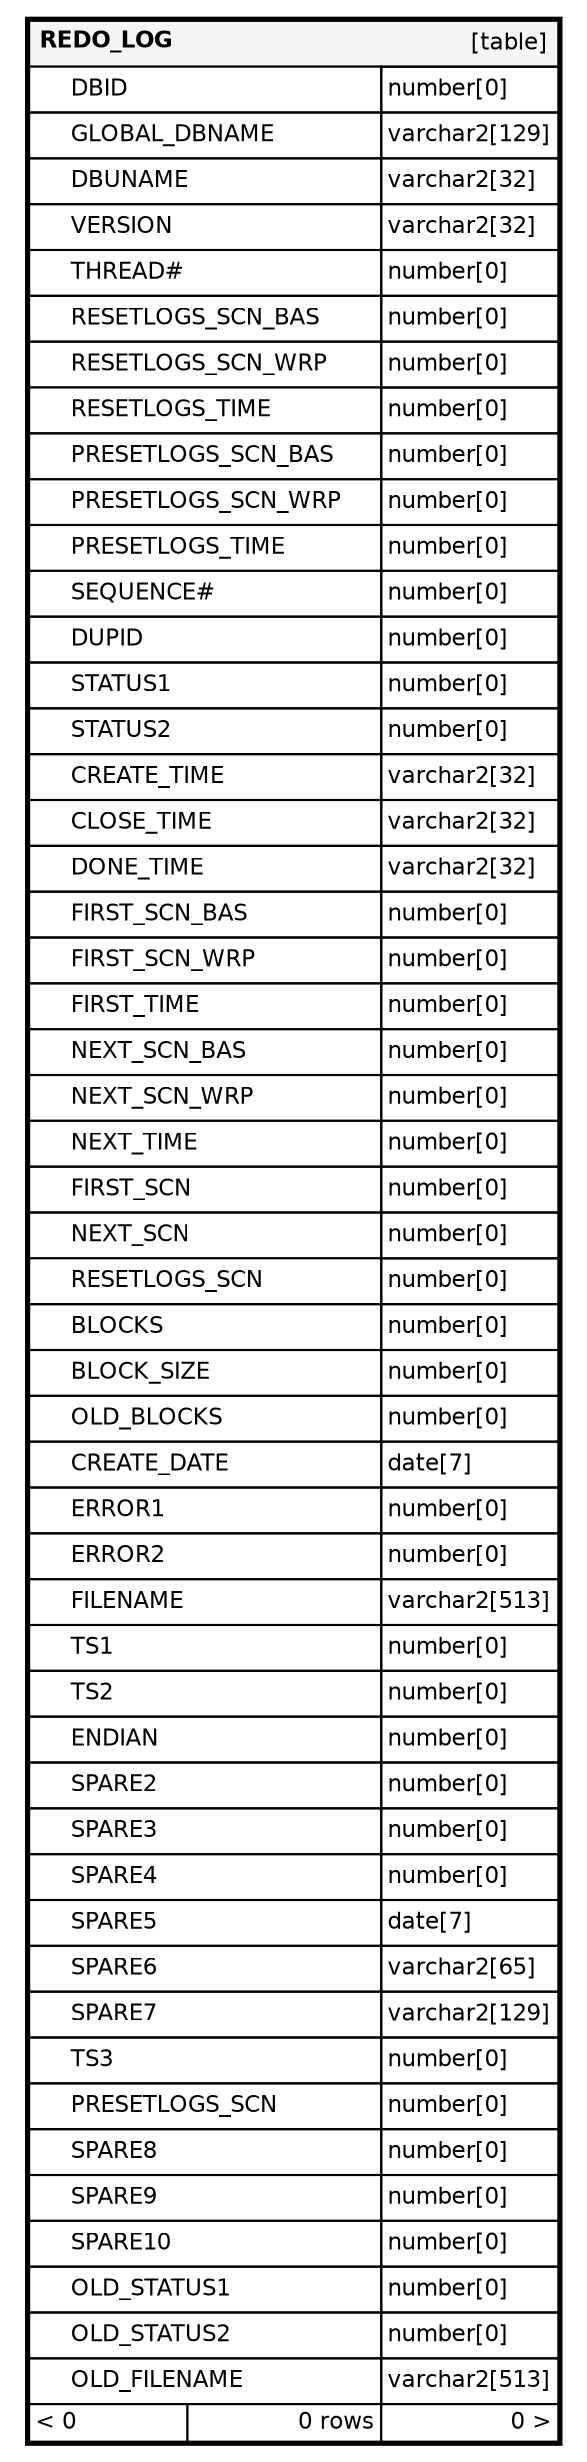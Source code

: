 digraph "REDO_LOG" {
  graph [
    rankdir="RL"
    bgcolor="#ffffff"
    nodesep="0.18"
    ranksep="0.46"
    fontname="Helvetica"
    fontsize="11"
    ration="compress"
  ];
  node [
    fontname="Helvetica"
    fontsize="11"
    shape="plaintext"
  ];
  edge [
    arrowsize="0.8"
  ];
  "REDO_LOG" [
   label=<
    <TABLE BORDER="2" CELLBORDER="1" CELLSPACING="0" BGCOLOR="#ffffff">
      <TR><TD COLSPAN="4"  BGCOLOR="#f5f5f5"><TABLE BORDER="0" CELLSPACING="0"><TR><TD ALIGN="LEFT"><B>REDO_LOG</B></TD><TD ALIGN="RIGHT">[table]</TD></TR></TABLE></TD></TR>
      <TR><TD PORT="DBID" COLSPAN="2" BGCOLOR="#ffffff" ALIGN="LEFT"><TABLE BORDER="0" CELLSPACING="0" ALIGN="LEFT"><TR ALIGN="LEFT"><TD ALIGN="LEFT" FIXEDSIZE="TRUE" WIDTH="15" HEIGHT="16"></TD><TD ALIGN="LEFT" FIXEDSIZE="TRUE" WIDTH="148" HEIGHT="16">DBID</TD></TR></TABLE></TD><TD PORT="DBID.type" ALIGN="LEFT">number[0]</TD></TR>
      <TR><TD PORT="GLOBAL_DBNAME" COLSPAN="2" ALIGN="LEFT"><TABLE BORDER="0" CELLSPACING="0" ALIGN="LEFT"><TR ALIGN="LEFT"><TD ALIGN="LEFT" FIXEDSIZE="TRUE" WIDTH="15" HEIGHT="16"></TD><TD ALIGN="LEFT" FIXEDSIZE="TRUE" WIDTH="148" HEIGHT="16">GLOBAL_DBNAME</TD></TR></TABLE></TD><TD PORT="GLOBAL_DBNAME.type" ALIGN="LEFT">varchar2[129]</TD></TR>
      <TR><TD PORT="DBUNAME" COLSPAN="2" ALIGN="LEFT"><TABLE BORDER="0" CELLSPACING="0" ALIGN="LEFT"><TR ALIGN="LEFT"><TD ALIGN="LEFT" FIXEDSIZE="TRUE" WIDTH="15" HEIGHT="16"></TD><TD ALIGN="LEFT" FIXEDSIZE="TRUE" WIDTH="148" HEIGHT="16">DBUNAME</TD></TR></TABLE></TD><TD PORT="DBUNAME.type" ALIGN="LEFT">varchar2[32]</TD></TR>
      <TR><TD PORT="VERSION" COLSPAN="2" ALIGN="LEFT"><TABLE BORDER="0" CELLSPACING="0" ALIGN="LEFT"><TR ALIGN="LEFT"><TD ALIGN="LEFT" FIXEDSIZE="TRUE" WIDTH="15" HEIGHT="16"></TD><TD ALIGN="LEFT" FIXEDSIZE="TRUE" WIDTH="148" HEIGHT="16">VERSION</TD></TR></TABLE></TD><TD PORT="VERSION.type" ALIGN="LEFT">varchar2[32]</TD></TR>
      <TR><TD PORT="THREAD#" COLSPAN="2" BGCOLOR="#ffffff" ALIGN="LEFT"><TABLE BORDER="0" CELLSPACING="0" ALIGN="LEFT"><TR ALIGN="LEFT"><TD ALIGN="LEFT" FIXEDSIZE="TRUE" WIDTH="15" HEIGHT="16"></TD><TD ALIGN="LEFT" FIXEDSIZE="TRUE" WIDTH="148" HEIGHT="16">THREAD#</TD></TR></TABLE></TD><TD PORT="THREAD#.type" ALIGN="LEFT">number[0]</TD></TR>
      <TR><TD PORT="RESETLOGS_SCN_BAS" COLSPAN="2" ALIGN="LEFT"><TABLE BORDER="0" CELLSPACING="0" ALIGN="LEFT"><TR ALIGN="LEFT"><TD ALIGN="LEFT" FIXEDSIZE="TRUE" WIDTH="15" HEIGHT="16"></TD><TD ALIGN="LEFT" FIXEDSIZE="TRUE" WIDTH="148" HEIGHT="16">RESETLOGS_SCN_BAS</TD></TR></TABLE></TD><TD PORT="RESETLOGS_SCN_BAS.type" ALIGN="LEFT">number[0]</TD></TR>
      <TR><TD PORT="RESETLOGS_SCN_WRP" COLSPAN="2" ALIGN="LEFT"><TABLE BORDER="0" CELLSPACING="0" ALIGN="LEFT"><TR ALIGN="LEFT"><TD ALIGN="LEFT" FIXEDSIZE="TRUE" WIDTH="15" HEIGHT="16"></TD><TD ALIGN="LEFT" FIXEDSIZE="TRUE" WIDTH="148" HEIGHT="16">RESETLOGS_SCN_WRP</TD></TR></TABLE></TD><TD PORT="RESETLOGS_SCN_WRP.type" ALIGN="LEFT">number[0]</TD></TR>
      <TR><TD PORT="RESETLOGS_TIME" COLSPAN="2" BGCOLOR="#ffffff" ALIGN="LEFT"><TABLE BORDER="0" CELLSPACING="0" ALIGN="LEFT"><TR ALIGN="LEFT"><TD ALIGN="LEFT" FIXEDSIZE="TRUE" WIDTH="15" HEIGHT="16"></TD><TD ALIGN="LEFT" FIXEDSIZE="TRUE" WIDTH="148" HEIGHT="16">RESETLOGS_TIME</TD></TR></TABLE></TD><TD PORT="RESETLOGS_TIME.type" ALIGN="LEFT">number[0]</TD></TR>
      <TR><TD PORT="PRESETLOGS_SCN_BAS" COLSPAN="2" ALIGN="LEFT"><TABLE BORDER="0" CELLSPACING="0" ALIGN="LEFT"><TR ALIGN="LEFT"><TD ALIGN="LEFT" FIXEDSIZE="TRUE" WIDTH="15" HEIGHT="16"></TD><TD ALIGN="LEFT" FIXEDSIZE="TRUE" WIDTH="148" HEIGHT="16">PRESETLOGS_SCN_BAS</TD></TR></TABLE></TD><TD PORT="PRESETLOGS_SCN_BAS.type" ALIGN="LEFT">number[0]</TD></TR>
      <TR><TD PORT="PRESETLOGS_SCN_WRP" COLSPAN="2" ALIGN="LEFT"><TABLE BORDER="0" CELLSPACING="0" ALIGN="LEFT"><TR ALIGN="LEFT"><TD ALIGN="LEFT" FIXEDSIZE="TRUE" WIDTH="15" HEIGHT="16"></TD><TD ALIGN="LEFT" FIXEDSIZE="TRUE" WIDTH="148" HEIGHT="16">PRESETLOGS_SCN_WRP</TD></TR></TABLE></TD><TD PORT="PRESETLOGS_SCN_WRP.type" ALIGN="LEFT">number[0]</TD></TR>
      <TR><TD PORT="PRESETLOGS_TIME" COLSPAN="2" ALIGN="LEFT"><TABLE BORDER="0" CELLSPACING="0" ALIGN="LEFT"><TR ALIGN="LEFT"><TD ALIGN="LEFT" FIXEDSIZE="TRUE" WIDTH="15" HEIGHT="16"></TD><TD ALIGN="LEFT" FIXEDSIZE="TRUE" WIDTH="148" HEIGHT="16">PRESETLOGS_TIME</TD></TR></TABLE></TD><TD PORT="PRESETLOGS_TIME.type" ALIGN="LEFT">number[0]</TD></TR>
      <TR><TD PORT="SEQUENCE#" COLSPAN="2" ALIGN="LEFT"><TABLE BORDER="0" CELLSPACING="0" ALIGN="LEFT"><TR ALIGN="LEFT"><TD ALIGN="LEFT" FIXEDSIZE="TRUE" WIDTH="15" HEIGHT="16"></TD><TD ALIGN="LEFT" FIXEDSIZE="TRUE" WIDTH="148" HEIGHT="16">SEQUENCE#</TD></TR></TABLE></TD><TD PORT="SEQUENCE#.type" ALIGN="LEFT">number[0]</TD></TR>
      <TR><TD PORT="DUPID" COLSPAN="2" ALIGN="LEFT"><TABLE BORDER="0" CELLSPACING="0" ALIGN="LEFT"><TR ALIGN="LEFT"><TD ALIGN="LEFT" FIXEDSIZE="TRUE" WIDTH="15" HEIGHT="16"></TD><TD ALIGN="LEFT" FIXEDSIZE="TRUE" WIDTH="148" HEIGHT="16">DUPID</TD></TR></TABLE></TD><TD PORT="DUPID.type" ALIGN="LEFT">number[0]</TD></TR>
      <TR><TD PORT="STATUS1" COLSPAN="2" ALIGN="LEFT"><TABLE BORDER="0" CELLSPACING="0" ALIGN="LEFT"><TR ALIGN="LEFT"><TD ALIGN="LEFT" FIXEDSIZE="TRUE" WIDTH="15" HEIGHT="16"></TD><TD ALIGN="LEFT" FIXEDSIZE="TRUE" WIDTH="148" HEIGHT="16">STATUS1</TD></TR></TABLE></TD><TD PORT="STATUS1.type" ALIGN="LEFT">number[0]</TD></TR>
      <TR><TD PORT="STATUS2" COLSPAN="2" ALIGN="LEFT"><TABLE BORDER="0" CELLSPACING="0" ALIGN="LEFT"><TR ALIGN="LEFT"><TD ALIGN="LEFT" FIXEDSIZE="TRUE" WIDTH="15" HEIGHT="16"></TD><TD ALIGN="LEFT" FIXEDSIZE="TRUE" WIDTH="148" HEIGHT="16">STATUS2</TD></TR></TABLE></TD><TD PORT="STATUS2.type" ALIGN="LEFT">number[0]</TD></TR>
      <TR><TD PORT="CREATE_TIME" COLSPAN="2" ALIGN="LEFT"><TABLE BORDER="0" CELLSPACING="0" ALIGN="LEFT"><TR ALIGN="LEFT"><TD ALIGN="LEFT" FIXEDSIZE="TRUE" WIDTH="15" HEIGHT="16"></TD><TD ALIGN="LEFT" FIXEDSIZE="TRUE" WIDTH="148" HEIGHT="16">CREATE_TIME</TD></TR></TABLE></TD><TD PORT="CREATE_TIME.type" ALIGN="LEFT">varchar2[32]</TD></TR>
      <TR><TD PORT="CLOSE_TIME" COLSPAN="2" ALIGN="LEFT"><TABLE BORDER="0" CELLSPACING="0" ALIGN="LEFT"><TR ALIGN="LEFT"><TD ALIGN="LEFT" FIXEDSIZE="TRUE" WIDTH="15" HEIGHT="16"></TD><TD ALIGN="LEFT" FIXEDSIZE="TRUE" WIDTH="148" HEIGHT="16">CLOSE_TIME</TD></TR></TABLE></TD><TD PORT="CLOSE_TIME.type" ALIGN="LEFT">varchar2[32]</TD></TR>
      <TR><TD PORT="DONE_TIME" COLSPAN="2" ALIGN="LEFT"><TABLE BORDER="0" CELLSPACING="0" ALIGN="LEFT"><TR ALIGN="LEFT"><TD ALIGN="LEFT" FIXEDSIZE="TRUE" WIDTH="15" HEIGHT="16"></TD><TD ALIGN="LEFT" FIXEDSIZE="TRUE" WIDTH="148" HEIGHT="16">DONE_TIME</TD></TR></TABLE></TD><TD PORT="DONE_TIME.type" ALIGN="LEFT">varchar2[32]</TD></TR>
      <TR><TD PORT="FIRST_SCN_BAS" COLSPAN="2" ALIGN="LEFT"><TABLE BORDER="0" CELLSPACING="0" ALIGN="LEFT"><TR ALIGN="LEFT"><TD ALIGN="LEFT" FIXEDSIZE="TRUE" WIDTH="15" HEIGHT="16"></TD><TD ALIGN="LEFT" FIXEDSIZE="TRUE" WIDTH="148" HEIGHT="16">FIRST_SCN_BAS</TD></TR></TABLE></TD><TD PORT="FIRST_SCN_BAS.type" ALIGN="LEFT">number[0]</TD></TR>
      <TR><TD PORT="FIRST_SCN_WRP" COLSPAN="2" ALIGN="LEFT"><TABLE BORDER="0" CELLSPACING="0" ALIGN="LEFT"><TR ALIGN="LEFT"><TD ALIGN="LEFT" FIXEDSIZE="TRUE" WIDTH="15" HEIGHT="16"></TD><TD ALIGN="LEFT" FIXEDSIZE="TRUE" WIDTH="148" HEIGHT="16">FIRST_SCN_WRP</TD></TR></TABLE></TD><TD PORT="FIRST_SCN_WRP.type" ALIGN="LEFT">number[0]</TD></TR>
      <TR><TD PORT="FIRST_TIME" COLSPAN="2" ALIGN="LEFT"><TABLE BORDER="0" CELLSPACING="0" ALIGN="LEFT"><TR ALIGN="LEFT"><TD ALIGN="LEFT" FIXEDSIZE="TRUE" WIDTH="15" HEIGHT="16"></TD><TD ALIGN="LEFT" FIXEDSIZE="TRUE" WIDTH="148" HEIGHT="16">FIRST_TIME</TD></TR></TABLE></TD><TD PORT="FIRST_TIME.type" ALIGN="LEFT">number[0]</TD></TR>
      <TR><TD PORT="NEXT_SCN_BAS" COLSPAN="2" ALIGN="LEFT"><TABLE BORDER="0" CELLSPACING="0" ALIGN="LEFT"><TR ALIGN="LEFT"><TD ALIGN="LEFT" FIXEDSIZE="TRUE" WIDTH="15" HEIGHT="16"></TD><TD ALIGN="LEFT" FIXEDSIZE="TRUE" WIDTH="148" HEIGHT="16">NEXT_SCN_BAS</TD></TR></TABLE></TD><TD PORT="NEXT_SCN_BAS.type" ALIGN="LEFT">number[0]</TD></TR>
      <TR><TD PORT="NEXT_SCN_WRP" COLSPAN="2" ALIGN="LEFT"><TABLE BORDER="0" CELLSPACING="0" ALIGN="LEFT"><TR ALIGN="LEFT"><TD ALIGN="LEFT" FIXEDSIZE="TRUE" WIDTH="15" HEIGHT="16"></TD><TD ALIGN="LEFT" FIXEDSIZE="TRUE" WIDTH="148" HEIGHT="16">NEXT_SCN_WRP</TD></TR></TABLE></TD><TD PORT="NEXT_SCN_WRP.type" ALIGN="LEFT">number[0]</TD></TR>
      <TR><TD PORT="NEXT_TIME" COLSPAN="2" ALIGN="LEFT"><TABLE BORDER="0" CELLSPACING="0" ALIGN="LEFT"><TR ALIGN="LEFT"><TD ALIGN="LEFT" FIXEDSIZE="TRUE" WIDTH="15" HEIGHT="16"></TD><TD ALIGN="LEFT" FIXEDSIZE="TRUE" WIDTH="148" HEIGHT="16">NEXT_TIME</TD></TR></TABLE></TD><TD PORT="NEXT_TIME.type" ALIGN="LEFT">number[0]</TD></TR>
      <TR><TD PORT="FIRST_SCN" COLSPAN="2" ALIGN="LEFT"><TABLE BORDER="0" CELLSPACING="0" ALIGN="LEFT"><TR ALIGN="LEFT"><TD ALIGN="LEFT" FIXEDSIZE="TRUE" WIDTH="15" HEIGHT="16"></TD><TD ALIGN="LEFT" FIXEDSIZE="TRUE" WIDTH="148" HEIGHT="16">FIRST_SCN</TD></TR></TABLE></TD><TD PORT="FIRST_SCN.type" ALIGN="LEFT">number[0]</TD></TR>
      <TR><TD PORT="NEXT_SCN" COLSPAN="2" ALIGN="LEFT"><TABLE BORDER="0" CELLSPACING="0" ALIGN="LEFT"><TR ALIGN="LEFT"><TD ALIGN="LEFT" FIXEDSIZE="TRUE" WIDTH="15" HEIGHT="16"></TD><TD ALIGN="LEFT" FIXEDSIZE="TRUE" WIDTH="148" HEIGHT="16">NEXT_SCN</TD></TR></TABLE></TD><TD PORT="NEXT_SCN.type" ALIGN="LEFT">number[0]</TD></TR>
      <TR><TD PORT="RESETLOGS_SCN" COLSPAN="2" BGCOLOR="#ffffff" ALIGN="LEFT"><TABLE BORDER="0" CELLSPACING="0" ALIGN="LEFT"><TR ALIGN="LEFT"><TD ALIGN="LEFT" FIXEDSIZE="TRUE" WIDTH="15" HEIGHT="16"></TD><TD ALIGN="LEFT" FIXEDSIZE="TRUE" WIDTH="148" HEIGHT="16">RESETLOGS_SCN</TD></TR></TABLE></TD><TD PORT="RESETLOGS_SCN.type" ALIGN="LEFT">number[0]</TD></TR>
      <TR><TD PORT="BLOCKS" COLSPAN="2" ALIGN="LEFT"><TABLE BORDER="0" CELLSPACING="0" ALIGN="LEFT"><TR ALIGN="LEFT"><TD ALIGN="LEFT" FIXEDSIZE="TRUE" WIDTH="15" HEIGHT="16"></TD><TD ALIGN="LEFT" FIXEDSIZE="TRUE" WIDTH="148" HEIGHT="16">BLOCKS</TD></TR></TABLE></TD><TD PORT="BLOCKS.type" ALIGN="LEFT">number[0]</TD></TR>
      <TR><TD PORT="BLOCK_SIZE" COLSPAN="2" ALIGN="LEFT"><TABLE BORDER="0" CELLSPACING="0" ALIGN="LEFT"><TR ALIGN="LEFT"><TD ALIGN="LEFT" FIXEDSIZE="TRUE" WIDTH="15" HEIGHT="16"></TD><TD ALIGN="LEFT" FIXEDSIZE="TRUE" WIDTH="148" HEIGHT="16">BLOCK_SIZE</TD></TR></TABLE></TD><TD PORT="BLOCK_SIZE.type" ALIGN="LEFT">number[0]</TD></TR>
      <TR><TD PORT="OLD_BLOCKS" COLSPAN="2" ALIGN="LEFT"><TABLE BORDER="0" CELLSPACING="0" ALIGN="LEFT"><TR ALIGN="LEFT"><TD ALIGN="LEFT" FIXEDSIZE="TRUE" WIDTH="15" HEIGHT="16"></TD><TD ALIGN="LEFT" FIXEDSIZE="TRUE" WIDTH="148" HEIGHT="16">OLD_BLOCKS</TD></TR></TABLE></TD><TD PORT="OLD_BLOCKS.type" ALIGN="LEFT">number[0]</TD></TR>
      <TR><TD PORT="CREATE_DATE" COLSPAN="2" ALIGN="LEFT"><TABLE BORDER="0" CELLSPACING="0" ALIGN="LEFT"><TR ALIGN="LEFT"><TD ALIGN="LEFT" FIXEDSIZE="TRUE" WIDTH="15" HEIGHT="16"></TD><TD ALIGN="LEFT" FIXEDSIZE="TRUE" WIDTH="148" HEIGHT="16">CREATE_DATE</TD></TR></TABLE></TD><TD PORT="CREATE_DATE.type" ALIGN="LEFT">date[7]</TD></TR>
      <TR><TD PORT="ERROR1" COLSPAN="2" ALIGN="LEFT"><TABLE BORDER="0" CELLSPACING="0" ALIGN="LEFT"><TR ALIGN="LEFT"><TD ALIGN="LEFT" FIXEDSIZE="TRUE" WIDTH="15" HEIGHT="16"></TD><TD ALIGN="LEFT" FIXEDSIZE="TRUE" WIDTH="148" HEIGHT="16">ERROR1</TD></TR></TABLE></TD><TD PORT="ERROR1.type" ALIGN="LEFT">number[0]</TD></TR>
      <TR><TD PORT="ERROR2" COLSPAN="2" ALIGN="LEFT"><TABLE BORDER="0" CELLSPACING="0" ALIGN="LEFT"><TR ALIGN="LEFT"><TD ALIGN="LEFT" FIXEDSIZE="TRUE" WIDTH="15" HEIGHT="16"></TD><TD ALIGN="LEFT" FIXEDSIZE="TRUE" WIDTH="148" HEIGHT="16">ERROR2</TD></TR></TABLE></TD><TD PORT="ERROR2.type" ALIGN="LEFT">number[0]</TD></TR>
      <TR><TD PORT="FILENAME" COLSPAN="2" ALIGN="LEFT"><TABLE BORDER="0" CELLSPACING="0" ALIGN="LEFT"><TR ALIGN="LEFT"><TD ALIGN="LEFT" FIXEDSIZE="TRUE" WIDTH="15" HEIGHT="16"></TD><TD ALIGN="LEFT" FIXEDSIZE="TRUE" WIDTH="148" HEIGHT="16">FILENAME</TD></TR></TABLE></TD><TD PORT="FILENAME.type" ALIGN="LEFT">varchar2[513]</TD></TR>
      <TR><TD PORT="TS1" COLSPAN="2" ALIGN="LEFT"><TABLE BORDER="0" CELLSPACING="0" ALIGN="LEFT"><TR ALIGN="LEFT"><TD ALIGN="LEFT" FIXEDSIZE="TRUE" WIDTH="15" HEIGHT="16"></TD><TD ALIGN="LEFT" FIXEDSIZE="TRUE" WIDTH="148" HEIGHT="16">TS1</TD></TR></TABLE></TD><TD PORT="TS1.type" ALIGN="LEFT">number[0]</TD></TR>
      <TR><TD PORT="TS2" COLSPAN="2" ALIGN="LEFT"><TABLE BORDER="0" CELLSPACING="0" ALIGN="LEFT"><TR ALIGN="LEFT"><TD ALIGN="LEFT" FIXEDSIZE="TRUE" WIDTH="15" HEIGHT="16"></TD><TD ALIGN="LEFT" FIXEDSIZE="TRUE" WIDTH="148" HEIGHT="16">TS2</TD></TR></TABLE></TD><TD PORT="TS2.type" ALIGN="LEFT">number[0]</TD></TR>
      <TR><TD PORT="ENDIAN" COLSPAN="2" ALIGN="LEFT"><TABLE BORDER="0" CELLSPACING="0" ALIGN="LEFT"><TR ALIGN="LEFT"><TD ALIGN="LEFT" FIXEDSIZE="TRUE" WIDTH="15" HEIGHT="16"></TD><TD ALIGN="LEFT" FIXEDSIZE="TRUE" WIDTH="148" HEIGHT="16">ENDIAN</TD></TR></TABLE></TD><TD PORT="ENDIAN.type" ALIGN="LEFT">number[0]</TD></TR>
      <TR><TD PORT="SPARE2" COLSPAN="2" ALIGN="LEFT"><TABLE BORDER="0" CELLSPACING="0" ALIGN="LEFT"><TR ALIGN="LEFT"><TD ALIGN="LEFT" FIXEDSIZE="TRUE" WIDTH="15" HEIGHT="16"></TD><TD ALIGN="LEFT" FIXEDSIZE="TRUE" WIDTH="148" HEIGHT="16">SPARE2</TD></TR></TABLE></TD><TD PORT="SPARE2.type" ALIGN="LEFT">number[0]</TD></TR>
      <TR><TD PORT="SPARE3" COLSPAN="2" ALIGN="LEFT"><TABLE BORDER="0" CELLSPACING="0" ALIGN="LEFT"><TR ALIGN="LEFT"><TD ALIGN="LEFT" FIXEDSIZE="TRUE" WIDTH="15" HEIGHT="16"></TD><TD ALIGN="LEFT" FIXEDSIZE="TRUE" WIDTH="148" HEIGHT="16">SPARE3</TD></TR></TABLE></TD><TD PORT="SPARE3.type" ALIGN="LEFT">number[0]</TD></TR>
      <TR><TD PORT="SPARE4" COLSPAN="2" ALIGN="LEFT"><TABLE BORDER="0" CELLSPACING="0" ALIGN="LEFT"><TR ALIGN="LEFT"><TD ALIGN="LEFT" FIXEDSIZE="TRUE" WIDTH="15" HEIGHT="16"></TD><TD ALIGN="LEFT" FIXEDSIZE="TRUE" WIDTH="148" HEIGHT="16">SPARE4</TD></TR></TABLE></TD><TD PORT="SPARE4.type" ALIGN="LEFT">number[0]</TD></TR>
      <TR><TD PORT="SPARE5" COLSPAN="2" ALIGN="LEFT"><TABLE BORDER="0" CELLSPACING="0" ALIGN="LEFT"><TR ALIGN="LEFT"><TD ALIGN="LEFT" FIXEDSIZE="TRUE" WIDTH="15" HEIGHT="16"></TD><TD ALIGN="LEFT" FIXEDSIZE="TRUE" WIDTH="148" HEIGHT="16">SPARE5</TD></TR></TABLE></TD><TD PORT="SPARE5.type" ALIGN="LEFT">date[7]</TD></TR>
      <TR><TD PORT="SPARE6" COLSPAN="2" ALIGN="LEFT"><TABLE BORDER="0" CELLSPACING="0" ALIGN="LEFT"><TR ALIGN="LEFT"><TD ALIGN="LEFT" FIXEDSIZE="TRUE" WIDTH="15" HEIGHT="16"></TD><TD ALIGN="LEFT" FIXEDSIZE="TRUE" WIDTH="148" HEIGHT="16">SPARE6</TD></TR></TABLE></TD><TD PORT="SPARE6.type" ALIGN="LEFT">varchar2[65]</TD></TR>
      <TR><TD PORT="SPARE7" COLSPAN="2" ALIGN="LEFT"><TABLE BORDER="0" CELLSPACING="0" ALIGN="LEFT"><TR ALIGN="LEFT"><TD ALIGN="LEFT" FIXEDSIZE="TRUE" WIDTH="15" HEIGHT="16"></TD><TD ALIGN="LEFT" FIXEDSIZE="TRUE" WIDTH="148" HEIGHT="16">SPARE7</TD></TR></TABLE></TD><TD PORT="SPARE7.type" ALIGN="LEFT">varchar2[129]</TD></TR>
      <TR><TD PORT="TS3" COLSPAN="2" ALIGN="LEFT"><TABLE BORDER="0" CELLSPACING="0" ALIGN="LEFT"><TR ALIGN="LEFT"><TD ALIGN="LEFT" FIXEDSIZE="TRUE" WIDTH="15" HEIGHT="16"></TD><TD ALIGN="LEFT" FIXEDSIZE="TRUE" WIDTH="148" HEIGHT="16">TS3</TD></TR></TABLE></TD><TD PORT="TS3.type" ALIGN="LEFT">number[0]</TD></TR>
      <TR><TD PORT="PRESETLOGS_SCN" COLSPAN="2" ALIGN="LEFT"><TABLE BORDER="0" CELLSPACING="0" ALIGN="LEFT"><TR ALIGN="LEFT"><TD ALIGN="LEFT" FIXEDSIZE="TRUE" WIDTH="15" HEIGHT="16"></TD><TD ALIGN="LEFT" FIXEDSIZE="TRUE" WIDTH="148" HEIGHT="16">PRESETLOGS_SCN</TD></TR></TABLE></TD><TD PORT="PRESETLOGS_SCN.type" ALIGN="LEFT">number[0]</TD></TR>
      <TR><TD PORT="SPARE8" COLSPAN="2" ALIGN="LEFT"><TABLE BORDER="0" CELLSPACING="0" ALIGN="LEFT"><TR ALIGN="LEFT"><TD ALIGN="LEFT" FIXEDSIZE="TRUE" WIDTH="15" HEIGHT="16"></TD><TD ALIGN="LEFT" FIXEDSIZE="TRUE" WIDTH="148" HEIGHT="16">SPARE8</TD></TR></TABLE></TD><TD PORT="SPARE8.type" ALIGN="LEFT">number[0]</TD></TR>
      <TR><TD PORT="SPARE9" COLSPAN="2" ALIGN="LEFT"><TABLE BORDER="0" CELLSPACING="0" ALIGN="LEFT"><TR ALIGN="LEFT"><TD ALIGN="LEFT" FIXEDSIZE="TRUE" WIDTH="15" HEIGHT="16"></TD><TD ALIGN="LEFT" FIXEDSIZE="TRUE" WIDTH="148" HEIGHT="16">SPARE9</TD></TR></TABLE></TD><TD PORT="SPARE9.type" ALIGN="LEFT">number[0]</TD></TR>
      <TR><TD PORT="SPARE10" COLSPAN="2" ALIGN="LEFT"><TABLE BORDER="0" CELLSPACING="0" ALIGN="LEFT"><TR ALIGN="LEFT"><TD ALIGN="LEFT" FIXEDSIZE="TRUE" WIDTH="15" HEIGHT="16"></TD><TD ALIGN="LEFT" FIXEDSIZE="TRUE" WIDTH="148" HEIGHT="16">SPARE10</TD></TR></TABLE></TD><TD PORT="SPARE10.type" ALIGN="LEFT">number[0]</TD></TR>
      <TR><TD PORT="OLD_STATUS1" COLSPAN="2" ALIGN="LEFT"><TABLE BORDER="0" CELLSPACING="0" ALIGN="LEFT"><TR ALIGN="LEFT"><TD ALIGN="LEFT" FIXEDSIZE="TRUE" WIDTH="15" HEIGHT="16"></TD><TD ALIGN="LEFT" FIXEDSIZE="TRUE" WIDTH="148" HEIGHT="16">OLD_STATUS1</TD></TR></TABLE></TD><TD PORT="OLD_STATUS1.type" ALIGN="LEFT">number[0]</TD></TR>
      <TR><TD PORT="OLD_STATUS2" COLSPAN="2" ALIGN="LEFT"><TABLE BORDER="0" CELLSPACING="0" ALIGN="LEFT"><TR ALIGN="LEFT"><TD ALIGN="LEFT" FIXEDSIZE="TRUE" WIDTH="15" HEIGHT="16"></TD><TD ALIGN="LEFT" FIXEDSIZE="TRUE" WIDTH="148" HEIGHT="16">OLD_STATUS2</TD></TR></TABLE></TD><TD PORT="OLD_STATUS2.type" ALIGN="LEFT">number[0]</TD></TR>
      <TR><TD PORT="OLD_FILENAME" COLSPAN="2" ALIGN="LEFT"><TABLE BORDER="0" CELLSPACING="0" ALIGN="LEFT"><TR ALIGN="LEFT"><TD ALIGN="LEFT" FIXEDSIZE="TRUE" WIDTH="15" HEIGHT="16"></TD><TD ALIGN="LEFT" FIXEDSIZE="TRUE" WIDTH="148" HEIGHT="16">OLD_FILENAME</TD></TR></TABLE></TD><TD PORT="OLD_FILENAME.type" ALIGN="LEFT">varchar2[513]</TD></TR>
      <TR><TD ALIGN="LEFT" BGCOLOR="#ffffff">&lt; 0</TD><TD ALIGN="RIGHT" BGCOLOR="#ffffff">0 rows</TD><TD ALIGN="RIGHT" BGCOLOR="#ffffff">0 &gt;</TD></TR>
    </TABLE>>
    URL="tables/REDO_LOG.html"
    target="_top"
    tooltip="REDO_LOG"
  ];
}
